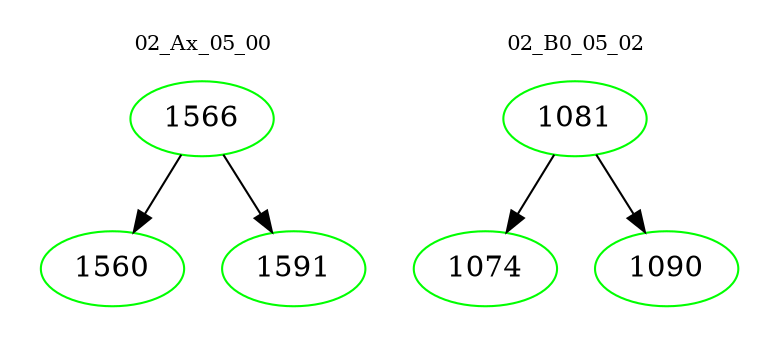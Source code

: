 digraph{
subgraph cluster_0 {
color = white
label = "02_Ax_05_00";
fontsize=10;
T0_1566 [label="1566", color="green"]
T0_1566 -> T0_1560 [color="black"]
T0_1560 [label="1560", color="green"]
T0_1566 -> T0_1591 [color="black"]
T0_1591 [label="1591", color="green"]
}
subgraph cluster_1 {
color = white
label = "02_B0_05_02";
fontsize=10;
T1_1081 [label="1081", color="green"]
T1_1081 -> T1_1074 [color="black"]
T1_1074 [label="1074", color="green"]
T1_1081 -> T1_1090 [color="black"]
T1_1090 [label="1090", color="green"]
}
}

